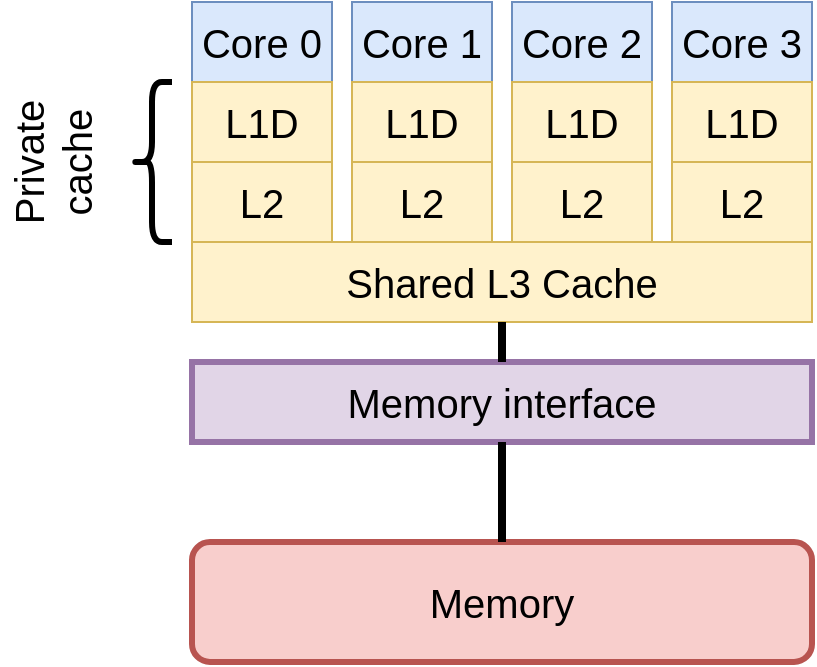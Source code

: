 <mxfile version="12.4.2" type="device" pages="1"><diagram id="XKpRORlBQeMQUbb4lHun" name="Page-1"><mxGraphModel dx="1773" dy="680" grid="1" gridSize="10" guides="1" tooltips="1" connect="1" arrows="1" fold="1" page="1" pageScale="1" pageWidth="827" pageHeight="1169" math="0" shadow="0"><root><mxCell id="0"/><mxCell id="1" parent="0"/><mxCell id="prvYStYDSIQi4Br6IgZ2-1" value="&lt;font style=&quot;font-size: 20px&quot;&gt;Core 0&lt;/font&gt;" style="rounded=0;whiteSpace=wrap;html=1;fillColor=#dae8fc;strokeColor=#6c8ebf;" vertex="1" parent="1"><mxGeometry x="80" y="70" width="70" height="40" as="geometry"/></mxCell><mxCell id="prvYStYDSIQi4Br6IgZ2-2" value="&lt;font style=&quot;font-size: 20px&quot;&gt;L1D&lt;/font&gt;" style="rounded=0;whiteSpace=wrap;html=1;fillColor=#fff2cc;strokeColor=#d6b656;" vertex="1" parent="1"><mxGeometry x="80" y="110" width="70" height="40" as="geometry"/></mxCell><mxCell id="prvYStYDSIQi4Br6IgZ2-3" value="&lt;font style=&quot;font-size: 20px&quot;&gt;L2&lt;/font&gt;" style="rounded=0;whiteSpace=wrap;html=1;fillColor=#fff2cc;strokeColor=#d6b656;" vertex="1" parent="1"><mxGeometry x="80" y="150" width="70" height="40" as="geometry"/></mxCell><mxCell id="prvYStYDSIQi4Br6IgZ2-4" value="&lt;font style=&quot;font-size: 20px&quot;&gt;Core 1&lt;/font&gt;" style="rounded=0;whiteSpace=wrap;html=1;fillColor=#dae8fc;strokeColor=#6c8ebf;" vertex="1" parent="1"><mxGeometry x="160" y="70" width="70" height="40" as="geometry"/></mxCell><mxCell id="prvYStYDSIQi4Br6IgZ2-5" value="&lt;font style=&quot;font-size: 20px&quot;&gt;L1D&lt;/font&gt;" style="rounded=0;whiteSpace=wrap;html=1;fillColor=#fff2cc;strokeColor=#d6b656;" vertex="1" parent="1"><mxGeometry x="160" y="110" width="70" height="40" as="geometry"/></mxCell><mxCell id="prvYStYDSIQi4Br6IgZ2-6" value="&lt;font style=&quot;font-size: 20px&quot;&gt;L2&lt;/font&gt;" style="rounded=0;whiteSpace=wrap;html=1;fillColor=#fff2cc;strokeColor=#d6b656;" vertex="1" parent="1"><mxGeometry x="160" y="150" width="70" height="40" as="geometry"/></mxCell><mxCell id="prvYStYDSIQi4Br6IgZ2-7" value="&lt;font style=&quot;font-size: 20px&quot;&gt;Core 2&lt;/font&gt;" style="rounded=0;whiteSpace=wrap;html=1;fillColor=#dae8fc;strokeColor=#6c8ebf;" vertex="1" parent="1"><mxGeometry x="240" y="70" width="70" height="40" as="geometry"/></mxCell><mxCell id="prvYStYDSIQi4Br6IgZ2-8" value="&lt;font style=&quot;font-size: 20px&quot;&gt;L1D&lt;/font&gt;" style="rounded=0;whiteSpace=wrap;html=1;fillColor=#fff2cc;strokeColor=#d6b656;" vertex="1" parent="1"><mxGeometry x="240" y="110" width="70" height="40" as="geometry"/></mxCell><mxCell id="prvYStYDSIQi4Br6IgZ2-9" value="&lt;font style=&quot;font-size: 20px&quot;&gt;L2&lt;/font&gt;" style="rounded=0;whiteSpace=wrap;html=1;fillColor=#fff2cc;strokeColor=#d6b656;" vertex="1" parent="1"><mxGeometry x="240" y="150" width="70" height="40" as="geometry"/></mxCell><mxCell id="prvYStYDSIQi4Br6IgZ2-10" value="&lt;font style=&quot;font-size: 20px&quot;&gt;Core 3&lt;/font&gt;" style="rounded=0;whiteSpace=wrap;html=1;fillColor=#dae8fc;strokeColor=#6c8ebf;" vertex="1" parent="1"><mxGeometry x="320" y="70" width="70" height="40" as="geometry"/></mxCell><mxCell id="prvYStYDSIQi4Br6IgZ2-11" value="&lt;font style=&quot;font-size: 20px&quot;&gt;L1D&lt;/font&gt;" style="rounded=0;whiteSpace=wrap;html=1;fillColor=#fff2cc;strokeColor=#d6b656;" vertex="1" parent="1"><mxGeometry x="320" y="110" width="70" height="40" as="geometry"/></mxCell><mxCell id="prvYStYDSIQi4Br6IgZ2-12" value="&lt;font style=&quot;font-size: 20px&quot;&gt;L2&lt;/font&gt;" style="rounded=0;whiteSpace=wrap;html=1;fillColor=#fff2cc;strokeColor=#d6b656;" vertex="1" parent="1"><mxGeometry x="320" y="150" width="70" height="40" as="geometry"/></mxCell><mxCell id="prvYStYDSIQi4Br6IgZ2-13" value="&lt;font style=&quot;font-size: 20px&quot;&gt;Shared L3 Cache&lt;/font&gt;" style="rounded=0;whiteSpace=wrap;html=1;fillColor=#fff2cc;strokeColor=#d6b656;" vertex="1" parent="1"><mxGeometry x="80" y="190" width="310" height="40" as="geometry"/></mxCell><mxCell id="prvYStYDSIQi4Br6IgZ2-14" value="" style="shape=curlyBracket;whiteSpace=wrap;html=1;rounded=1;strokeWidth=3;" vertex="1" parent="1"><mxGeometry x="50" y="110" width="20" height="80" as="geometry"/></mxCell><mxCell id="prvYStYDSIQi4Br6IgZ2-18" value="Private cache" style="text;html=1;strokeColor=none;fillColor=none;align=center;verticalAlign=middle;whiteSpace=wrap;rounded=0;fontSize=20;rotation=270;" vertex="1" parent="1"><mxGeometry x="-30" y="125" width="80" height="50" as="geometry"/></mxCell><mxCell id="prvYStYDSIQi4Br6IgZ2-19" value="Memory" style="rounded=1;whiteSpace=wrap;html=1;strokeWidth=3;fontSize=20;fillColor=#f8cecc;strokeColor=#b85450;" vertex="1" parent="1"><mxGeometry x="80" y="340" width="310" height="60" as="geometry"/></mxCell><mxCell id="prvYStYDSIQi4Br6IgZ2-20" value="Memory interface" style="rounded=0;whiteSpace=wrap;html=1;strokeWidth=3;fontSize=20;fillColor=#e1d5e7;strokeColor=#9673a6;" vertex="1" parent="1"><mxGeometry x="80" y="250" width="310" height="40" as="geometry"/></mxCell><mxCell id="prvYStYDSIQi4Br6IgZ2-21" value="" style="endArrow=none;html=1;fontSize=20;strokeWidth=4;exitX=0.5;exitY=0;exitDx=0;exitDy=0;entryX=0.5;entryY=1;entryDx=0;entryDy=0;" edge="1" parent="1" source="prvYStYDSIQi4Br6IgZ2-19" target="prvYStYDSIQi4Br6IgZ2-20"><mxGeometry width="50" height="50" relative="1" as="geometry"><mxPoint x="-10" y="470" as="sourcePoint"/><mxPoint x="235" y="310" as="targetPoint"/></mxGeometry></mxCell><mxCell id="prvYStYDSIQi4Br6IgZ2-22" value="" style="endArrow=none;html=1;fontSize=20;strokeWidth=4;" edge="1" parent="1"><mxGeometry width="50" height="50" relative="1" as="geometry"><mxPoint x="235" y="250" as="sourcePoint"/><mxPoint x="235" y="230" as="targetPoint"/></mxGeometry></mxCell></root></mxGraphModel></diagram></mxfile>